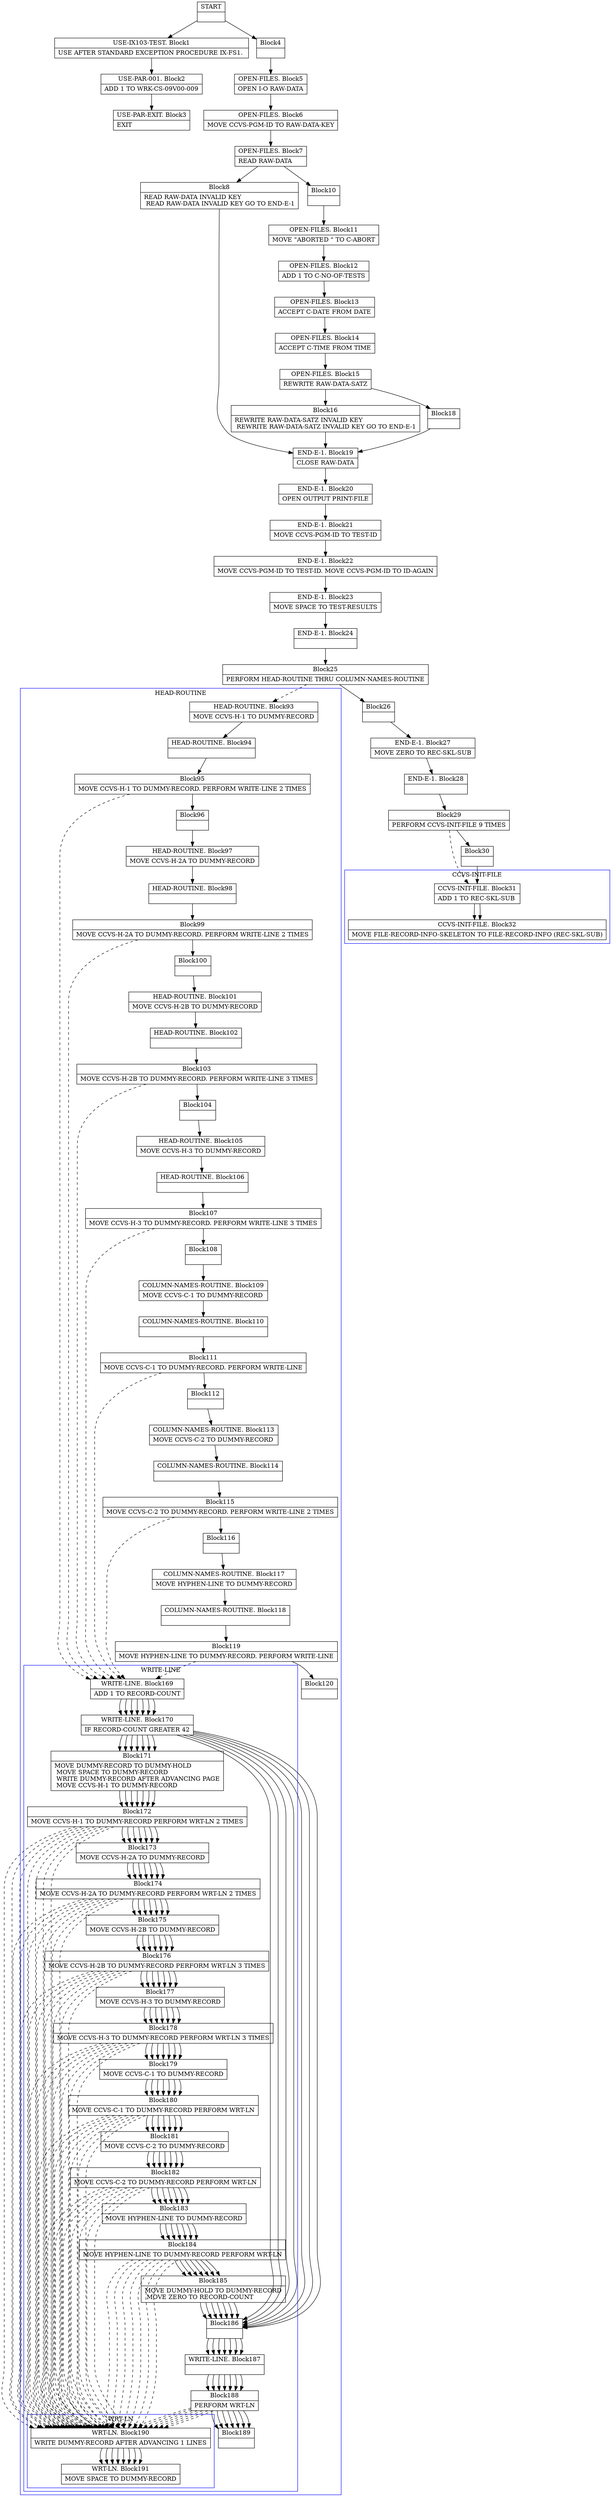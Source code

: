 digraph Cfg {
compound=true;
node [
shape = "record"
]

edge [
arrowtail = "empty"
]
Block0 [
label = "{START|}"
]
Block1 [
label = "{USE-IX103-TEST. Block1|    USE   AFTER  STANDARD  EXCEPTION PROCEDURE              IX-FS1. \l}"
]
Block2 [
label = "{USE-PAR-001. Block2|    ADD   1   TO WRK-CS-09V00-009\l}"
]
Block3 [
label = "{USE-PAR-EXIT. Block3|    EXIT\l}"
]
Block4 [
label = "{Block4|}"
]
Block5 [
label = "{OPEN-FILES. Block5|    OPEN I-O RAW-DATA\l}"
]
Block6 [
label = "{OPEN-FILES. Block6|    MOVE CCVS-PGM-ID TO RAW-DATA-KEY\l}"
]
Block7 [
label = "{OPEN-FILES. Block7|    READ RAW-DATA\l}"
]
Block8 [
label = "{Block8|    READ RAW-DATA INVALID KEY\l    READ RAW-DATA INVALID KEY GO TO END-E-1\l}"
]
Block19 [
label = "{END-E-1. Block19|    CLOSE RAW-DATA\l}"
]
Block20 [
label = "{END-E-1. Block20|    OPEN    OUTPUT PRINT-FILE\l}"
]
Block21 [
label = "{END-E-1. Block21|    MOVE  CCVS-PGM-ID TO TEST-ID\l}"
]
Block22 [
label = "{END-E-1. Block22|    MOVE  CCVS-PGM-ID TO TEST-ID. MOVE CCVS-PGM-ID TO ID-AGAIN\l}"
]
Block23 [
label = "{END-E-1. Block23|    MOVE    SPACE TO TEST-RESULTS\l}"
]
Block24 [
label = "{END-E-1. Block24|}"
]
Block25 [
label = "{Block25|    PERFORM HEAD-ROUTINE THRU COLUMN-NAMES-ROUTINE\l}"
]
subgraph cluster_1{
color = blue;
label = "HEAD-ROUTINE";
Block93 [
label = "{HEAD-ROUTINE. Block93|    MOVE CCVS-H-1  TO DUMMY-RECORD\l}"
]
Block94 [
label = "{HEAD-ROUTINE. Block94|}"
]
Block95 [
label = "{Block95|    MOVE CCVS-H-1  TO DUMMY-RECORD. PERFORM WRITE-LINE 2 TIMES\l}"
]
subgraph cluster_8{
color = blue;
label = "WRITE-LINE";
Block169 [
label = "{WRITE-LINE. Block169|    ADD 1 TO RECORD-COUNT\l}"
]
Block170 [
label = "{WRITE-LINE. Block170|    IF RECORD-COUNT GREATER 42\l}"
]
Block171 [
label = "{Block171|        MOVE DUMMY-RECORD TO DUMMY-HOLD\l        MOVE SPACE TO DUMMY-RECORD\l        WRITE DUMMY-RECORD AFTER ADVANCING PAGE\l        MOVE CCVS-H-1  TO DUMMY-RECORD\l}"
]
Block172 [
label = "{Block172|        MOVE CCVS-H-1  TO DUMMY-RECORD PERFORM WRT-LN 2 TIMES\l}"
]
subgraph cluster_22{
color = blue;
label = "WRT-LN";
Block190 [
label = "{WRT-LN. Block190|    WRITE    DUMMY-RECORD AFTER ADVANCING 1 LINES\l}"
]
Block191 [
label = "{WRT-LN. Block191|    MOVE SPACE TO DUMMY-RECORD\l}"
]
Block190 -> Block191

}
Block172 -> Block190 [style=dashed]

Block173 [
label = "{Block173|        MOVE CCVS-H-2A TO DUMMY-RECORD\l}"
]
Block174 [
label = "{Block174|        MOVE CCVS-H-2A TO DUMMY-RECORD PERFORM WRT-LN 2 TIMES\l}"
]
subgraph cluster_23{
color = blue;
label = "WRT-LN";
Block190 [
label = "{WRT-LN. Block190|    WRITE    DUMMY-RECORD AFTER ADVANCING 1 LINES\l}"
]
Block191 [
label = "{WRT-LN. Block191|    MOVE SPACE TO DUMMY-RECORD\l}"
]
Block190 -> Block191

}
Block174 -> Block190 [style=dashed]

Block175 [
label = "{Block175|        MOVE CCVS-H-2B TO DUMMY-RECORD\l}"
]
Block176 [
label = "{Block176|        MOVE CCVS-H-2B TO DUMMY-RECORD PERFORM WRT-LN 3 TIMES\l}"
]
subgraph cluster_24{
color = blue;
label = "WRT-LN";
Block190 [
label = "{WRT-LN. Block190|    WRITE    DUMMY-RECORD AFTER ADVANCING 1 LINES\l}"
]
Block191 [
label = "{WRT-LN. Block191|    MOVE SPACE TO DUMMY-RECORD\l}"
]
Block190 -> Block191

}
Block176 -> Block190 [style=dashed]

Block177 [
label = "{Block177|        MOVE CCVS-H-3  TO DUMMY-RECORD\l}"
]
Block178 [
label = "{Block178|        MOVE CCVS-H-3  TO DUMMY-RECORD PERFORM WRT-LN 3 TIMES\l}"
]
subgraph cluster_25{
color = blue;
label = "WRT-LN";
Block190 [
label = "{WRT-LN. Block190|    WRITE    DUMMY-RECORD AFTER ADVANCING 1 LINES\l}"
]
Block191 [
label = "{WRT-LN. Block191|    MOVE SPACE TO DUMMY-RECORD\l}"
]
Block190 -> Block191

}
Block178 -> Block190 [style=dashed]

Block179 [
label = "{Block179|        MOVE CCVS-C-1  TO DUMMY-RECORD\l}"
]
Block180 [
label = "{Block180|        MOVE CCVS-C-1  TO DUMMY-RECORD PERFORM WRT-LN\l}"
]
subgraph cluster_26{
color = blue;
label = "WRT-LN";
Block190 [
label = "{WRT-LN. Block190|    WRITE    DUMMY-RECORD AFTER ADVANCING 1 LINES\l}"
]
Block191 [
label = "{WRT-LN. Block191|    MOVE SPACE TO DUMMY-RECORD\l}"
]
Block190 -> Block191

}
Block180 -> Block190 [style=dashed]

Block181 [
label = "{Block181|        MOVE CCVS-C-2  TO DUMMY-RECORD\l}"
]
Block182 [
label = "{Block182|        MOVE CCVS-C-2  TO DUMMY-RECORD PERFORM WRT-LN\l}"
]
subgraph cluster_27{
color = blue;
label = "WRT-LN";
Block190 [
label = "{WRT-LN. Block190|    WRITE    DUMMY-RECORD AFTER ADVANCING 1 LINES\l}"
]
Block191 [
label = "{WRT-LN. Block191|    MOVE SPACE TO DUMMY-RECORD\l}"
]
Block190 -> Block191

}
Block182 -> Block190 [style=dashed]

Block183 [
label = "{Block183|        MOVE HYPHEN-LINE TO DUMMY-RECORD\l}"
]
Block184 [
label = "{Block184|        MOVE HYPHEN-LINE TO DUMMY-RECORD PERFORM WRT-LN\l}"
]
subgraph cluster_28{
color = blue;
label = "WRT-LN";
Block190 [
label = "{WRT-LN. Block190|    WRITE    DUMMY-RECORD AFTER ADVANCING 1 LINES\l}"
]
Block191 [
label = "{WRT-LN. Block191|    MOVE SPACE TO DUMMY-RECORD\l}"
]
Block190 -> Block191

}
Block184 -> Block190 [style=dashed]

Block185 [
label = "{Block185|        MOVE DUMMY-HOLD TO DUMMY-RECORD\l        MOVE ZERO TO RECORD-COUNT\l}"
]
Block186 [
label = "{Block186|}"
]
Block187 [
label = "{WRITE-LINE. Block187|}"
]
Block188 [
label = "{Block188|    PERFORM WRT-LN\l}"
]
subgraph cluster_29{
color = blue;
label = "WRT-LN";
Block190 [
label = "{WRT-LN. Block190|    WRITE    DUMMY-RECORD AFTER ADVANCING 1 LINES\l}"
]
Block191 [
label = "{WRT-LN. Block191|    MOVE SPACE TO DUMMY-RECORD\l}"
]
Block190 -> Block191

}
Block188 -> Block190 [style=dashed]

Block189 [
label = "{Block189|}"
]
Block169 -> Block170
Block170 -> Block171
Block170 -> Block186
Block171 -> Block172
Block172 -> Block173
Block173 -> Block174
Block174 -> Block175
Block175 -> Block176
Block176 -> Block177
Block177 -> Block178
Block178 -> Block179
Block179 -> Block180
Block180 -> Block181
Block181 -> Block182
Block182 -> Block183
Block183 -> Block184
Block184 -> Block185
Block185 -> Block186
Block186 -> Block187
Block187 -> Block188
Block188 -> Block189

}
Block95 -> Block169 [style=dashed]

Block96 [
label = "{Block96|}"
]
Block97 [
label = "{HEAD-ROUTINE. Block97|    MOVE CCVS-H-2A TO DUMMY-RECORD\l}"
]
Block98 [
label = "{HEAD-ROUTINE. Block98|}"
]
Block99 [
label = "{Block99|    MOVE CCVS-H-2A TO DUMMY-RECORD. PERFORM WRITE-LINE 2 TIMES\l}"
]
subgraph cluster_9{
color = blue;
label = "WRITE-LINE";
Block169 [
label = "{WRITE-LINE. Block169|    ADD 1 TO RECORD-COUNT\l}"
]
Block170 [
label = "{WRITE-LINE. Block170|    IF RECORD-COUNT GREATER 42\l}"
]
Block171 [
label = "{Block171|        MOVE DUMMY-RECORD TO DUMMY-HOLD\l        MOVE SPACE TO DUMMY-RECORD\l        WRITE DUMMY-RECORD AFTER ADVANCING PAGE\l        MOVE CCVS-H-1  TO DUMMY-RECORD\l}"
]
Block172 [
label = "{Block172|        MOVE CCVS-H-1  TO DUMMY-RECORD PERFORM WRT-LN 2 TIMES\l}"
]
Block172 -> Block190 [style=dashed]

Block173 [
label = "{Block173|        MOVE CCVS-H-2A TO DUMMY-RECORD\l}"
]
Block174 [
label = "{Block174|        MOVE CCVS-H-2A TO DUMMY-RECORD PERFORM WRT-LN 2 TIMES\l}"
]
Block174 -> Block190 [style=dashed]

Block175 [
label = "{Block175|        MOVE CCVS-H-2B TO DUMMY-RECORD\l}"
]
Block176 [
label = "{Block176|        MOVE CCVS-H-2B TO DUMMY-RECORD PERFORM WRT-LN 3 TIMES\l}"
]
Block176 -> Block190 [style=dashed]

Block177 [
label = "{Block177|        MOVE CCVS-H-3  TO DUMMY-RECORD\l}"
]
Block178 [
label = "{Block178|        MOVE CCVS-H-3  TO DUMMY-RECORD PERFORM WRT-LN 3 TIMES\l}"
]
Block178 -> Block190 [style=dashed]

Block179 [
label = "{Block179|        MOVE CCVS-C-1  TO DUMMY-RECORD\l}"
]
Block180 [
label = "{Block180|        MOVE CCVS-C-1  TO DUMMY-RECORD PERFORM WRT-LN\l}"
]
Block180 -> Block190 [style=dashed]

Block181 [
label = "{Block181|        MOVE CCVS-C-2  TO DUMMY-RECORD\l}"
]
Block182 [
label = "{Block182|        MOVE CCVS-C-2  TO DUMMY-RECORD PERFORM WRT-LN\l}"
]
Block182 -> Block190 [style=dashed]

Block183 [
label = "{Block183|        MOVE HYPHEN-LINE TO DUMMY-RECORD\l}"
]
Block184 [
label = "{Block184|        MOVE HYPHEN-LINE TO DUMMY-RECORD PERFORM WRT-LN\l}"
]
Block184 -> Block190 [style=dashed]

Block185 [
label = "{Block185|        MOVE DUMMY-HOLD TO DUMMY-RECORD\l        MOVE ZERO TO RECORD-COUNT\l}"
]
Block186 [
label = "{Block186|}"
]
Block187 [
label = "{WRITE-LINE. Block187|}"
]
Block188 [
label = "{Block188|    PERFORM WRT-LN\l}"
]
Block188 -> Block190 [style=dashed]

Block189 [
label = "{Block189|}"
]
Block169 -> Block170
Block170 -> Block171
Block170 -> Block186
Block171 -> Block172
Block172 -> Block173
Block173 -> Block174
Block174 -> Block175
Block175 -> Block176
Block176 -> Block177
Block177 -> Block178
Block178 -> Block179
Block179 -> Block180
Block180 -> Block181
Block181 -> Block182
Block182 -> Block183
Block183 -> Block184
Block184 -> Block185
Block185 -> Block186
Block186 -> Block187
Block187 -> Block188
Block188 -> Block189

}
Block99 -> Block169 [style=dashed]

Block100 [
label = "{Block100|}"
]
Block101 [
label = "{HEAD-ROUTINE. Block101|    MOVE CCVS-H-2B TO DUMMY-RECORD\l}"
]
Block102 [
label = "{HEAD-ROUTINE. Block102|}"
]
Block103 [
label = "{Block103|    MOVE CCVS-H-2B TO DUMMY-RECORD. PERFORM WRITE-LINE 3 TIMES\l}"
]
subgraph cluster_10{
color = blue;
label = "WRITE-LINE";
Block169 [
label = "{WRITE-LINE. Block169|    ADD 1 TO RECORD-COUNT\l}"
]
Block170 [
label = "{WRITE-LINE. Block170|    IF RECORD-COUNT GREATER 42\l}"
]
Block171 [
label = "{Block171|        MOVE DUMMY-RECORD TO DUMMY-HOLD\l        MOVE SPACE TO DUMMY-RECORD\l        WRITE DUMMY-RECORD AFTER ADVANCING PAGE\l        MOVE CCVS-H-1  TO DUMMY-RECORD\l}"
]
Block172 [
label = "{Block172|        MOVE CCVS-H-1  TO DUMMY-RECORD PERFORM WRT-LN 2 TIMES\l}"
]
Block172 -> Block190 [style=dashed]

Block173 [
label = "{Block173|        MOVE CCVS-H-2A TO DUMMY-RECORD\l}"
]
Block174 [
label = "{Block174|        MOVE CCVS-H-2A TO DUMMY-RECORD PERFORM WRT-LN 2 TIMES\l}"
]
Block174 -> Block190 [style=dashed]

Block175 [
label = "{Block175|        MOVE CCVS-H-2B TO DUMMY-RECORD\l}"
]
Block176 [
label = "{Block176|        MOVE CCVS-H-2B TO DUMMY-RECORD PERFORM WRT-LN 3 TIMES\l}"
]
Block176 -> Block190 [style=dashed]

Block177 [
label = "{Block177|        MOVE CCVS-H-3  TO DUMMY-RECORD\l}"
]
Block178 [
label = "{Block178|        MOVE CCVS-H-3  TO DUMMY-RECORD PERFORM WRT-LN 3 TIMES\l}"
]
Block178 -> Block190 [style=dashed]

Block179 [
label = "{Block179|        MOVE CCVS-C-1  TO DUMMY-RECORD\l}"
]
Block180 [
label = "{Block180|        MOVE CCVS-C-1  TO DUMMY-RECORD PERFORM WRT-LN\l}"
]
Block180 -> Block190 [style=dashed]

Block181 [
label = "{Block181|        MOVE CCVS-C-2  TO DUMMY-RECORD\l}"
]
Block182 [
label = "{Block182|        MOVE CCVS-C-2  TO DUMMY-RECORD PERFORM WRT-LN\l}"
]
Block182 -> Block190 [style=dashed]

Block183 [
label = "{Block183|        MOVE HYPHEN-LINE TO DUMMY-RECORD\l}"
]
Block184 [
label = "{Block184|        MOVE HYPHEN-LINE TO DUMMY-RECORD PERFORM WRT-LN\l}"
]
Block184 -> Block190 [style=dashed]

Block185 [
label = "{Block185|        MOVE DUMMY-HOLD TO DUMMY-RECORD\l        MOVE ZERO TO RECORD-COUNT\l}"
]
Block186 [
label = "{Block186|}"
]
Block187 [
label = "{WRITE-LINE. Block187|}"
]
Block188 [
label = "{Block188|    PERFORM WRT-LN\l}"
]
Block188 -> Block190 [style=dashed]

Block189 [
label = "{Block189|}"
]
Block169 -> Block170
Block170 -> Block171
Block170 -> Block186
Block171 -> Block172
Block172 -> Block173
Block173 -> Block174
Block174 -> Block175
Block175 -> Block176
Block176 -> Block177
Block177 -> Block178
Block178 -> Block179
Block179 -> Block180
Block180 -> Block181
Block181 -> Block182
Block182 -> Block183
Block183 -> Block184
Block184 -> Block185
Block185 -> Block186
Block186 -> Block187
Block187 -> Block188
Block188 -> Block189

}
Block103 -> Block169 [style=dashed]

Block104 [
label = "{Block104|}"
]
Block105 [
label = "{HEAD-ROUTINE. Block105|    MOVE CCVS-H-3  TO DUMMY-RECORD\l}"
]
Block106 [
label = "{HEAD-ROUTINE. Block106|}"
]
Block107 [
label = "{Block107|    MOVE CCVS-H-3  TO DUMMY-RECORD. PERFORM WRITE-LINE 3 TIMES\l}"
]
subgraph cluster_11{
color = blue;
label = "WRITE-LINE";
Block169 [
label = "{WRITE-LINE. Block169|    ADD 1 TO RECORD-COUNT\l}"
]
Block170 [
label = "{WRITE-LINE. Block170|    IF RECORD-COUNT GREATER 42\l}"
]
Block171 [
label = "{Block171|        MOVE DUMMY-RECORD TO DUMMY-HOLD\l        MOVE SPACE TO DUMMY-RECORD\l        WRITE DUMMY-RECORD AFTER ADVANCING PAGE\l        MOVE CCVS-H-1  TO DUMMY-RECORD\l}"
]
Block172 [
label = "{Block172|        MOVE CCVS-H-1  TO DUMMY-RECORD PERFORM WRT-LN 2 TIMES\l}"
]
Block172 -> Block190 [style=dashed]

Block173 [
label = "{Block173|        MOVE CCVS-H-2A TO DUMMY-RECORD\l}"
]
Block174 [
label = "{Block174|        MOVE CCVS-H-2A TO DUMMY-RECORD PERFORM WRT-LN 2 TIMES\l}"
]
Block174 -> Block190 [style=dashed]

Block175 [
label = "{Block175|        MOVE CCVS-H-2B TO DUMMY-RECORD\l}"
]
Block176 [
label = "{Block176|        MOVE CCVS-H-2B TO DUMMY-RECORD PERFORM WRT-LN 3 TIMES\l}"
]
Block176 -> Block190 [style=dashed]

Block177 [
label = "{Block177|        MOVE CCVS-H-3  TO DUMMY-RECORD\l}"
]
Block178 [
label = "{Block178|        MOVE CCVS-H-3  TO DUMMY-RECORD PERFORM WRT-LN 3 TIMES\l}"
]
Block178 -> Block190 [style=dashed]

Block179 [
label = "{Block179|        MOVE CCVS-C-1  TO DUMMY-RECORD\l}"
]
Block180 [
label = "{Block180|        MOVE CCVS-C-1  TO DUMMY-RECORD PERFORM WRT-LN\l}"
]
Block180 -> Block190 [style=dashed]

Block181 [
label = "{Block181|        MOVE CCVS-C-2  TO DUMMY-RECORD\l}"
]
Block182 [
label = "{Block182|        MOVE CCVS-C-2  TO DUMMY-RECORD PERFORM WRT-LN\l}"
]
Block182 -> Block190 [style=dashed]

Block183 [
label = "{Block183|        MOVE HYPHEN-LINE TO DUMMY-RECORD\l}"
]
Block184 [
label = "{Block184|        MOVE HYPHEN-LINE TO DUMMY-RECORD PERFORM WRT-LN\l}"
]
Block184 -> Block190 [style=dashed]

Block185 [
label = "{Block185|        MOVE DUMMY-HOLD TO DUMMY-RECORD\l        MOVE ZERO TO RECORD-COUNT\l}"
]
Block186 [
label = "{Block186|}"
]
Block187 [
label = "{WRITE-LINE. Block187|}"
]
Block188 [
label = "{Block188|    PERFORM WRT-LN\l}"
]
Block188 -> Block190 [style=dashed]

Block189 [
label = "{Block189|}"
]
Block169 -> Block170
Block170 -> Block171
Block170 -> Block186
Block171 -> Block172
Block172 -> Block173
Block173 -> Block174
Block174 -> Block175
Block175 -> Block176
Block176 -> Block177
Block177 -> Block178
Block178 -> Block179
Block179 -> Block180
Block180 -> Block181
Block181 -> Block182
Block182 -> Block183
Block183 -> Block184
Block184 -> Block185
Block185 -> Block186
Block186 -> Block187
Block187 -> Block188
Block188 -> Block189

}
Block107 -> Block169 [style=dashed]

Block108 [
label = "{Block108|}"
]
Block109 [
label = "{COLUMN-NAMES-ROUTINE. Block109|    MOVE CCVS-C-1 TO DUMMY-RECORD\l}"
]
Block110 [
label = "{COLUMN-NAMES-ROUTINE. Block110|}"
]
Block111 [
label = "{Block111|    MOVE CCVS-C-1 TO DUMMY-RECORD. PERFORM WRITE-LINE\l}"
]
subgraph cluster_12{
color = blue;
label = "WRITE-LINE";
Block169 [
label = "{WRITE-LINE. Block169|    ADD 1 TO RECORD-COUNT\l}"
]
Block170 [
label = "{WRITE-LINE. Block170|    IF RECORD-COUNT GREATER 42\l}"
]
Block171 [
label = "{Block171|        MOVE DUMMY-RECORD TO DUMMY-HOLD\l        MOVE SPACE TO DUMMY-RECORD\l        WRITE DUMMY-RECORD AFTER ADVANCING PAGE\l        MOVE CCVS-H-1  TO DUMMY-RECORD\l}"
]
Block172 [
label = "{Block172|        MOVE CCVS-H-1  TO DUMMY-RECORD PERFORM WRT-LN 2 TIMES\l}"
]
Block172 -> Block190 [style=dashed]

Block173 [
label = "{Block173|        MOVE CCVS-H-2A TO DUMMY-RECORD\l}"
]
Block174 [
label = "{Block174|        MOVE CCVS-H-2A TO DUMMY-RECORD PERFORM WRT-LN 2 TIMES\l}"
]
Block174 -> Block190 [style=dashed]

Block175 [
label = "{Block175|        MOVE CCVS-H-2B TO DUMMY-RECORD\l}"
]
Block176 [
label = "{Block176|        MOVE CCVS-H-2B TO DUMMY-RECORD PERFORM WRT-LN 3 TIMES\l}"
]
Block176 -> Block190 [style=dashed]

Block177 [
label = "{Block177|        MOVE CCVS-H-3  TO DUMMY-RECORD\l}"
]
Block178 [
label = "{Block178|        MOVE CCVS-H-3  TO DUMMY-RECORD PERFORM WRT-LN 3 TIMES\l}"
]
Block178 -> Block190 [style=dashed]

Block179 [
label = "{Block179|        MOVE CCVS-C-1  TO DUMMY-RECORD\l}"
]
Block180 [
label = "{Block180|        MOVE CCVS-C-1  TO DUMMY-RECORD PERFORM WRT-LN\l}"
]
Block180 -> Block190 [style=dashed]

Block181 [
label = "{Block181|        MOVE CCVS-C-2  TO DUMMY-RECORD\l}"
]
Block182 [
label = "{Block182|        MOVE CCVS-C-2  TO DUMMY-RECORD PERFORM WRT-LN\l}"
]
Block182 -> Block190 [style=dashed]

Block183 [
label = "{Block183|        MOVE HYPHEN-LINE TO DUMMY-RECORD\l}"
]
Block184 [
label = "{Block184|        MOVE HYPHEN-LINE TO DUMMY-RECORD PERFORM WRT-LN\l}"
]
Block184 -> Block190 [style=dashed]

Block185 [
label = "{Block185|        MOVE DUMMY-HOLD TO DUMMY-RECORD\l        MOVE ZERO TO RECORD-COUNT\l}"
]
Block186 [
label = "{Block186|}"
]
Block187 [
label = "{WRITE-LINE. Block187|}"
]
Block188 [
label = "{Block188|    PERFORM WRT-LN\l}"
]
Block188 -> Block190 [style=dashed]

Block189 [
label = "{Block189|}"
]
Block169 -> Block170
Block170 -> Block171
Block170 -> Block186
Block171 -> Block172
Block172 -> Block173
Block173 -> Block174
Block174 -> Block175
Block175 -> Block176
Block176 -> Block177
Block177 -> Block178
Block178 -> Block179
Block179 -> Block180
Block180 -> Block181
Block181 -> Block182
Block182 -> Block183
Block183 -> Block184
Block184 -> Block185
Block185 -> Block186
Block186 -> Block187
Block187 -> Block188
Block188 -> Block189

}
Block111 -> Block169 [style=dashed]

Block112 [
label = "{Block112|}"
]
Block113 [
label = "{COLUMN-NAMES-ROUTINE. Block113|    MOVE CCVS-C-2 TO DUMMY-RECORD\l}"
]
Block114 [
label = "{COLUMN-NAMES-ROUTINE. Block114|}"
]
Block115 [
label = "{Block115|    MOVE CCVS-C-2 TO DUMMY-RECORD. PERFORM WRITE-LINE 2 TIMES\l}"
]
subgraph cluster_13{
color = blue;
label = "WRITE-LINE";
Block169 [
label = "{WRITE-LINE. Block169|    ADD 1 TO RECORD-COUNT\l}"
]
Block170 [
label = "{WRITE-LINE. Block170|    IF RECORD-COUNT GREATER 42\l}"
]
Block171 [
label = "{Block171|        MOVE DUMMY-RECORD TO DUMMY-HOLD\l        MOVE SPACE TO DUMMY-RECORD\l        WRITE DUMMY-RECORD AFTER ADVANCING PAGE\l        MOVE CCVS-H-1  TO DUMMY-RECORD\l}"
]
Block172 [
label = "{Block172|        MOVE CCVS-H-1  TO DUMMY-RECORD PERFORM WRT-LN 2 TIMES\l}"
]
Block172 -> Block190 [style=dashed]

Block173 [
label = "{Block173|        MOVE CCVS-H-2A TO DUMMY-RECORD\l}"
]
Block174 [
label = "{Block174|        MOVE CCVS-H-2A TO DUMMY-RECORD PERFORM WRT-LN 2 TIMES\l}"
]
Block174 -> Block190 [style=dashed]

Block175 [
label = "{Block175|        MOVE CCVS-H-2B TO DUMMY-RECORD\l}"
]
Block176 [
label = "{Block176|        MOVE CCVS-H-2B TO DUMMY-RECORD PERFORM WRT-LN 3 TIMES\l}"
]
Block176 -> Block190 [style=dashed]

Block177 [
label = "{Block177|        MOVE CCVS-H-3  TO DUMMY-RECORD\l}"
]
Block178 [
label = "{Block178|        MOVE CCVS-H-3  TO DUMMY-RECORD PERFORM WRT-LN 3 TIMES\l}"
]
Block178 -> Block190 [style=dashed]

Block179 [
label = "{Block179|        MOVE CCVS-C-1  TO DUMMY-RECORD\l}"
]
Block180 [
label = "{Block180|        MOVE CCVS-C-1  TO DUMMY-RECORD PERFORM WRT-LN\l}"
]
Block180 -> Block190 [style=dashed]

Block181 [
label = "{Block181|        MOVE CCVS-C-2  TO DUMMY-RECORD\l}"
]
Block182 [
label = "{Block182|        MOVE CCVS-C-2  TO DUMMY-RECORD PERFORM WRT-LN\l}"
]
Block182 -> Block190 [style=dashed]

Block183 [
label = "{Block183|        MOVE HYPHEN-LINE TO DUMMY-RECORD\l}"
]
Block184 [
label = "{Block184|        MOVE HYPHEN-LINE TO DUMMY-RECORD PERFORM WRT-LN\l}"
]
Block184 -> Block190 [style=dashed]

Block185 [
label = "{Block185|        MOVE DUMMY-HOLD TO DUMMY-RECORD\l        MOVE ZERO TO RECORD-COUNT\l}"
]
Block186 [
label = "{Block186|}"
]
Block187 [
label = "{WRITE-LINE. Block187|}"
]
Block188 [
label = "{Block188|    PERFORM WRT-LN\l}"
]
Block188 -> Block190 [style=dashed]

Block189 [
label = "{Block189|}"
]
Block169 -> Block170
Block170 -> Block171
Block170 -> Block186
Block171 -> Block172
Block172 -> Block173
Block173 -> Block174
Block174 -> Block175
Block175 -> Block176
Block176 -> Block177
Block177 -> Block178
Block178 -> Block179
Block179 -> Block180
Block180 -> Block181
Block181 -> Block182
Block182 -> Block183
Block183 -> Block184
Block184 -> Block185
Block185 -> Block186
Block186 -> Block187
Block187 -> Block188
Block188 -> Block189

}
Block115 -> Block169 [style=dashed]

Block116 [
label = "{Block116|}"
]
Block117 [
label = "{COLUMN-NAMES-ROUTINE. Block117|    MOVE HYPHEN-LINE TO DUMMY-RECORD\l}"
]
Block118 [
label = "{COLUMN-NAMES-ROUTINE. Block118|}"
]
Block119 [
label = "{Block119|    MOVE HYPHEN-LINE TO DUMMY-RECORD. PERFORM WRITE-LINE\l}"
]
subgraph cluster_14{
color = blue;
label = "WRITE-LINE";
Block169 [
label = "{WRITE-LINE. Block169|    ADD 1 TO RECORD-COUNT\l}"
]
Block170 [
label = "{WRITE-LINE. Block170|    IF RECORD-COUNT GREATER 42\l}"
]
Block171 [
label = "{Block171|        MOVE DUMMY-RECORD TO DUMMY-HOLD\l        MOVE SPACE TO DUMMY-RECORD\l        WRITE DUMMY-RECORD AFTER ADVANCING PAGE\l        MOVE CCVS-H-1  TO DUMMY-RECORD\l}"
]
Block172 [
label = "{Block172|        MOVE CCVS-H-1  TO DUMMY-RECORD PERFORM WRT-LN 2 TIMES\l}"
]
Block172 -> Block190 [style=dashed]

Block173 [
label = "{Block173|        MOVE CCVS-H-2A TO DUMMY-RECORD\l}"
]
Block174 [
label = "{Block174|        MOVE CCVS-H-2A TO DUMMY-RECORD PERFORM WRT-LN 2 TIMES\l}"
]
Block174 -> Block190 [style=dashed]

Block175 [
label = "{Block175|        MOVE CCVS-H-2B TO DUMMY-RECORD\l}"
]
Block176 [
label = "{Block176|        MOVE CCVS-H-2B TO DUMMY-RECORD PERFORM WRT-LN 3 TIMES\l}"
]
Block176 -> Block190 [style=dashed]

Block177 [
label = "{Block177|        MOVE CCVS-H-3  TO DUMMY-RECORD\l}"
]
Block178 [
label = "{Block178|        MOVE CCVS-H-3  TO DUMMY-RECORD PERFORM WRT-LN 3 TIMES\l}"
]
Block178 -> Block190 [style=dashed]

Block179 [
label = "{Block179|        MOVE CCVS-C-1  TO DUMMY-RECORD\l}"
]
Block180 [
label = "{Block180|        MOVE CCVS-C-1  TO DUMMY-RECORD PERFORM WRT-LN\l}"
]
Block180 -> Block190 [style=dashed]

Block181 [
label = "{Block181|        MOVE CCVS-C-2  TO DUMMY-RECORD\l}"
]
Block182 [
label = "{Block182|        MOVE CCVS-C-2  TO DUMMY-RECORD PERFORM WRT-LN\l}"
]
Block182 -> Block190 [style=dashed]

Block183 [
label = "{Block183|        MOVE HYPHEN-LINE TO DUMMY-RECORD\l}"
]
Block184 [
label = "{Block184|        MOVE HYPHEN-LINE TO DUMMY-RECORD PERFORM WRT-LN\l}"
]
Block184 -> Block190 [style=dashed]

Block185 [
label = "{Block185|        MOVE DUMMY-HOLD TO DUMMY-RECORD\l        MOVE ZERO TO RECORD-COUNT\l}"
]
Block186 [
label = "{Block186|}"
]
Block187 [
label = "{WRITE-LINE. Block187|}"
]
Block188 [
label = "{Block188|    PERFORM WRT-LN\l}"
]
Block188 -> Block190 [style=dashed]

Block189 [
label = "{Block189|}"
]
Block169 -> Block170
Block170 -> Block171
Block170 -> Block186
Block171 -> Block172
Block172 -> Block173
Block173 -> Block174
Block174 -> Block175
Block175 -> Block176
Block176 -> Block177
Block177 -> Block178
Block178 -> Block179
Block179 -> Block180
Block180 -> Block181
Block181 -> Block182
Block182 -> Block183
Block183 -> Block184
Block184 -> Block185
Block185 -> Block186
Block186 -> Block187
Block187 -> Block188
Block188 -> Block189

}
Block119 -> Block169 [style=dashed]

Block120 [
label = "{Block120|}"
]
Block93 -> Block94
Block94 -> Block95
Block95 -> Block96
Block96 -> Block97
Block97 -> Block98
Block98 -> Block99
Block99 -> Block100
Block100 -> Block101
Block101 -> Block102
Block102 -> Block103
Block103 -> Block104
Block104 -> Block105
Block105 -> Block106
Block106 -> Block107
Block107 -> Block108
Block108 -> Block109
Block109 -> Block110
Block110 -> Block111
Block111 -> Block112
Block112 -> Block113
Block113 -> Block114
Block114 -> Block115
Block115 -> Block116
Block116 -> Block117
Block117 -> Block118
Block118 -> Block119
Block119 -> Block120

}
Block25 -> Block93 [style=dashed]

Block26 [
label = "{Block26|}"
]
Block27 [
label = "{END-E-1. Block27|    MOVE    ZERO TO REC-SKL-SUB\l}"
]
Block28 [
label = "{END-E-1. Block28|}"
]
Block29 [
label = "{Block29|    PERFORM CCVS-INIT-FILE 9 TIMES\l}"
]
subgraph cluster_2{
color = blue;
label = "CCVS-INIT-FILE";
Block31 [
label = "{CCVS-INIT-FILE. Block31|    ADD     1 TO REC-SKL-SUB\l}"
]
Block32 [
label = "{CCVS-INIT-FILE. Block32|    MOVE    FILE-RECORD-INFO-SKELETON           TO FILE-RECORD-INFO (REC-SKL-SUB)\l}"
]
Block31 -> Block32

}
Block29 -> Block31 [style=dashed]

Block30 [
label = "{Block30|}"
]
Block31 [
label = "{CCVS-INIT-FILE. Block31|    ADD     1 TO REC-SKL-SUB\l}"
]
Block32 [
label = "{CCVS-INIT-FILE. Block32|    MOVE    FILE-RECORD-INFO-SKELETON           TO FILE-RECORD-INFO (REC-SKL-SUB)\l}"
]
Block10 [
label = "{Block10|}"
]
Block11 [
label = "{OPEN-FILES. Block11|    MOVE \"ABORTED \" TO C-ABORT\l}"
]
Block12 [
label = "{OPEN-FILES. Block12|    ADD 1 TO C-NO-OF-TESTS\l}"
]
Block13 [
label = "{OPEN-FILES. Block13|    ACCEPT C-DATE  FROM DATE\l}"
]
Block14 [
label = "{OPEN-FILES. Block14|    ACCEPT C-TIME  FROM TIME\l}"
]
Block15 [
label = "{OPEN-FILES. Block15|    REWRITE RAW-DATA-SATZ\l}"
]
Block16 [
label = "{Block16|    REWRITE RAW-DATA-SATZ INVALID KEY\l    REWRITE RAW-DATA-SATZ INVALID KEY GO TO END-E-1\l}"
]
Block18 [
label = "{Block18|}"
]
Block0 -> Block1
Block0 -> Block4
Block1 -> Block2
Block2 -> Block3
Block4 -> Block5
Block5 -> Block6
Block6 -> Block7
Block7 -> Block8
Block7 -> Block10
Block8 -> Block19
Block19 -> Block20
Block20 -> Block21
Block21 -> Block22
Block22 -> Block23
Block23 -> Block24
Block24 -> Block25
Block25 -> Block26
Block26 -> Block27
Block27 -> Block28
Block28 -> Block29
Block29 -> Block30
Block30 -> Block31
Block31 -> Block32
Block10 -> Block11
Block11 -> Block12
Block12 -> Block13
Block13 -> Block14
Block14 -> Block15
Block15 -> Block16
Block15 -> Block18
Block16 -> Block19
Block18 -> Block19

}
